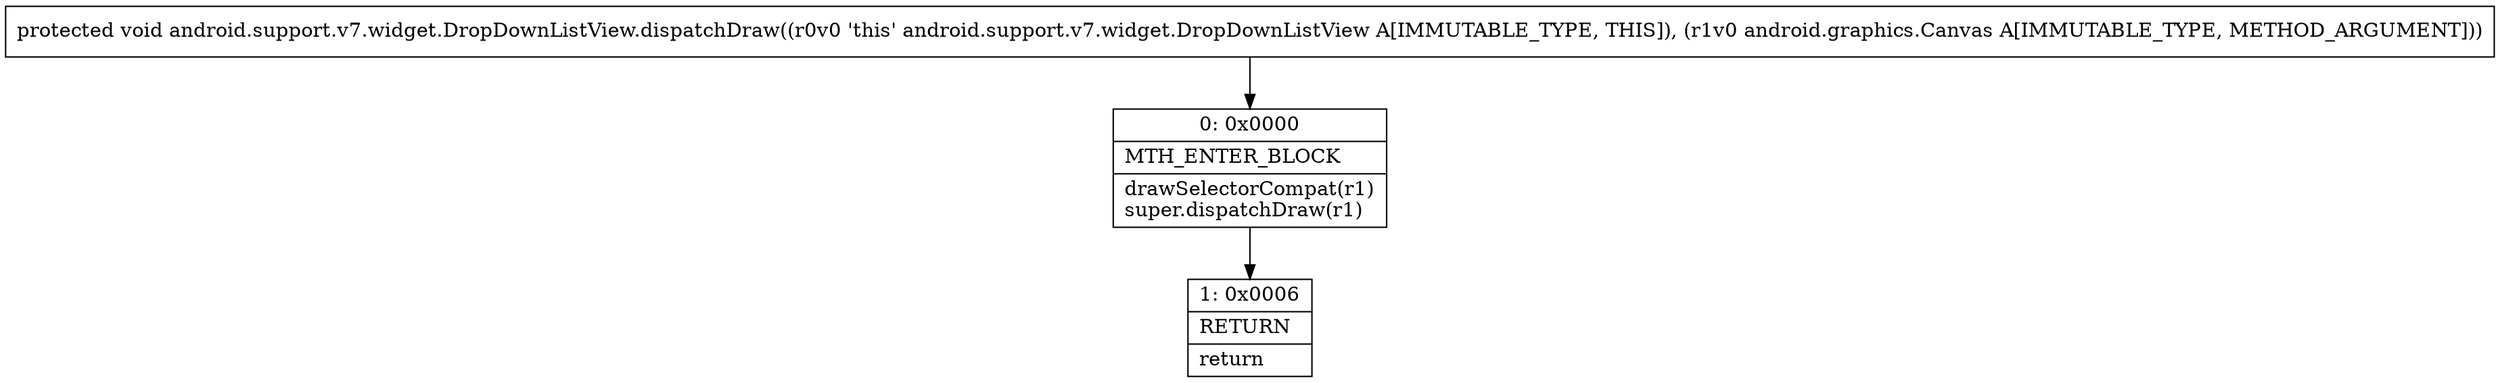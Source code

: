 digraph "CFG forandroid.support.v7.widget.DropDownListView.dispatchDraw(Landroid\/graphics\/Canvas;)V" {
Node_0 [shape=record,label="{0\:\ 0x0000|MTH_ENTER_BLOCK\l|drawSelectorCompat(r1)\lsuper.dispatchDraw(r1)\l}"];
Node_1 [shape=record,label="{1\:\ 0x0006|RETURN\l|return\l}"];
MethodNode[shape=record,label="{protected void android.support.v7.widget.DropDownListView.dispatchDraw((r0v0 'this' android.support.v7.widget.DropDownListView A[IMMUTABLE_TYPE, THIS]), (r1v0 android.graphics.Canvas A[IMMUTABLE_TYPE, METHOD_ARGUMENT])) }"];
MethodNode -> Node_0;
Node_0 -> Node_1;
}

